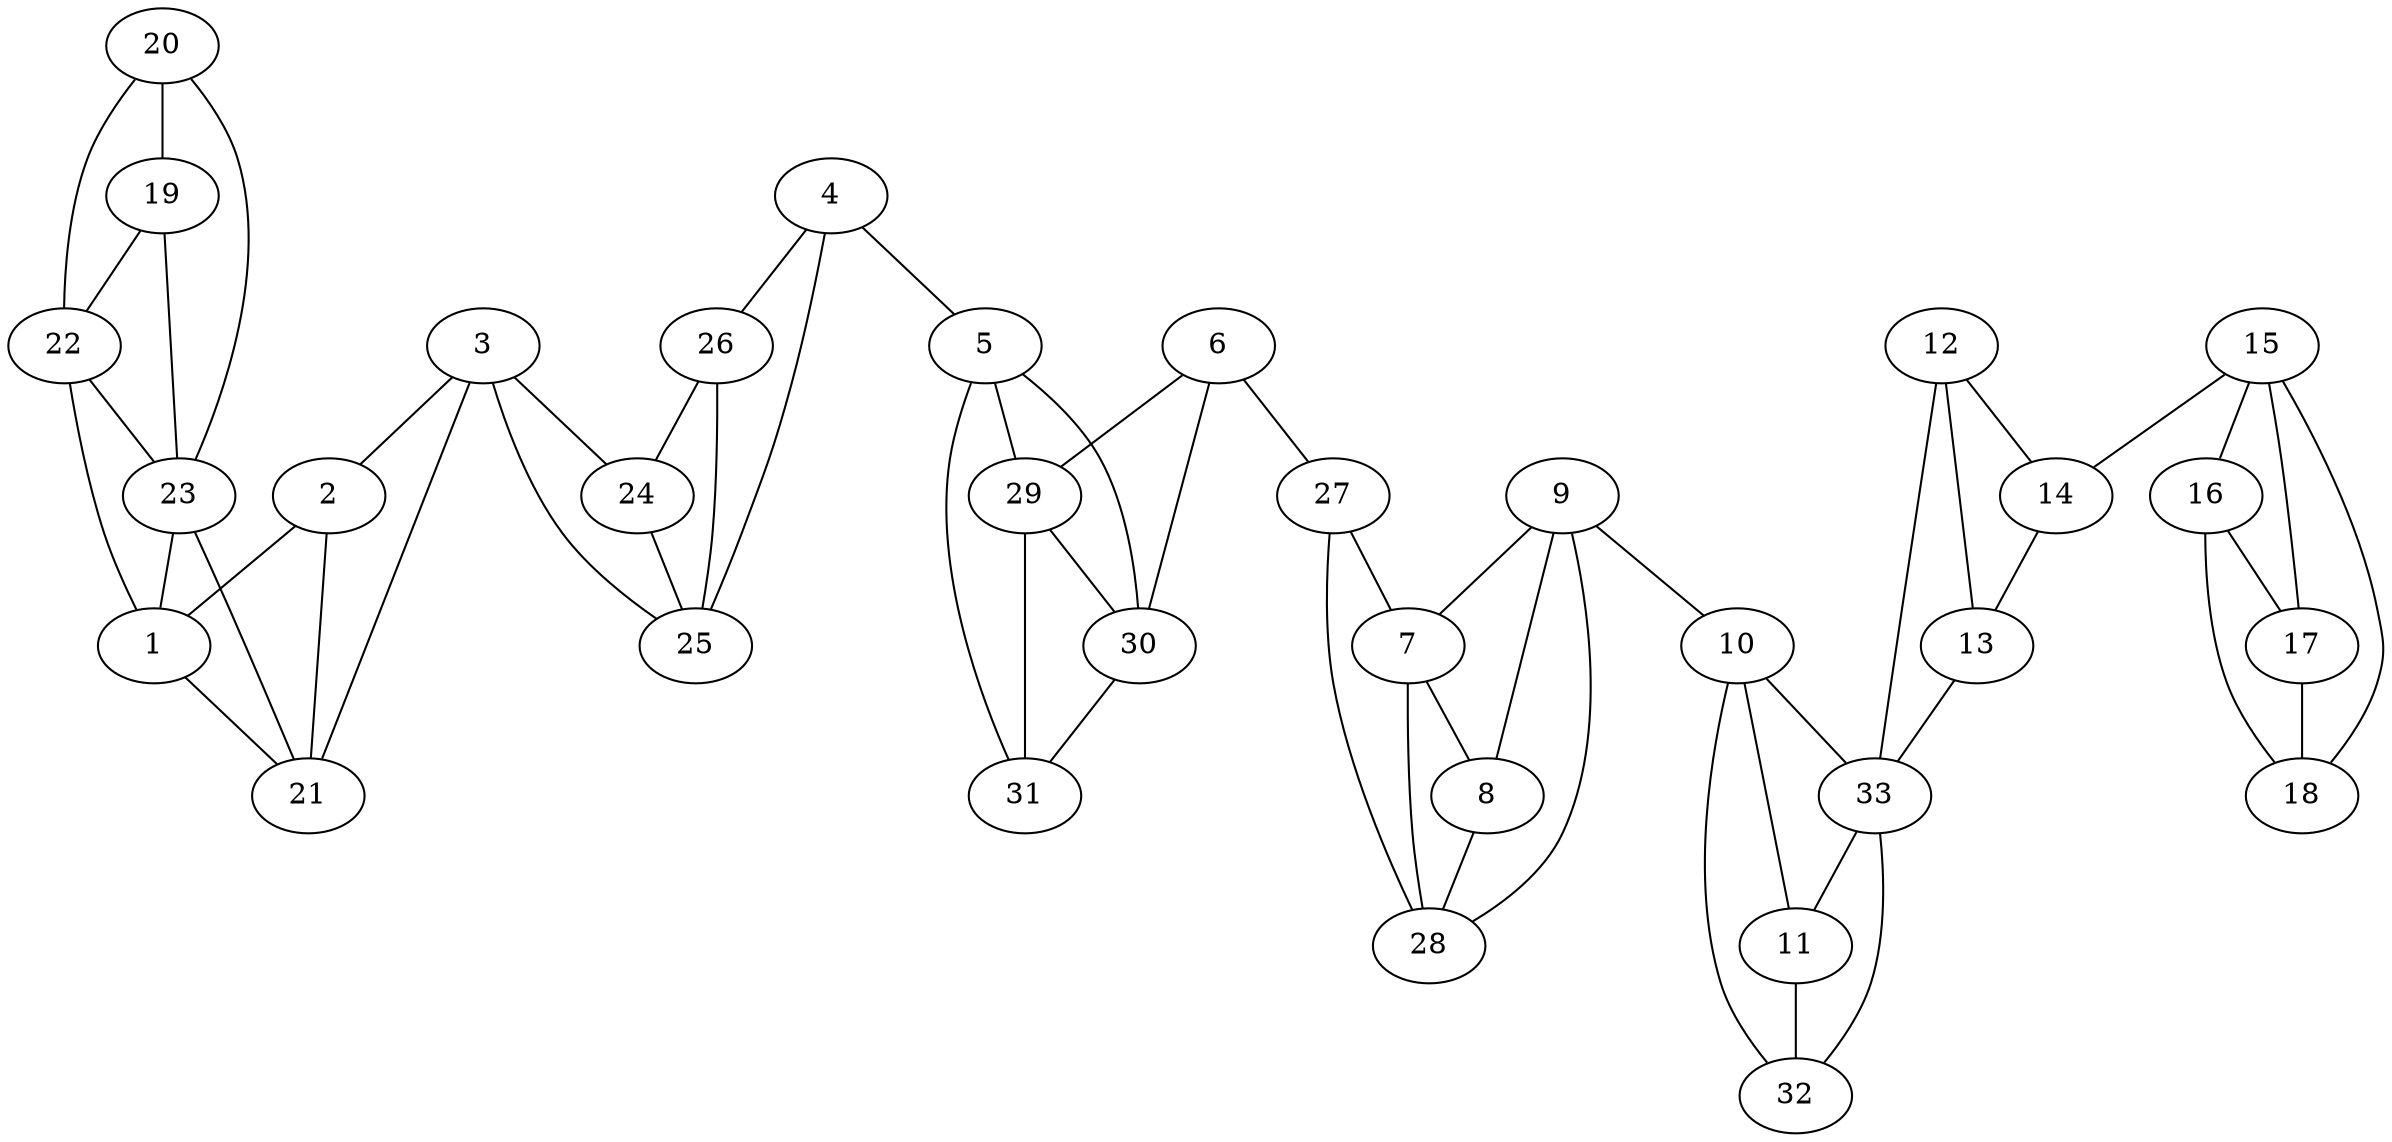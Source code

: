 graph pdb1fmk {
	1	 [aaLength=3,
		sequence=TSR,
		type=0];
	21	 [aaLength=3,
		sequence=TQF,
		type=1];
	1 -- 21	 [distance0="3.0",
		frequency=1,
		type0=1];
	2	 [aaLength=3,
		sequence=QQL,
		type=0];
	2 -- 1	 [distance0="9.0",
		frequency=1,
		type0=2];
	2 -- 21	 [distance0="6.0",
		frequency=1,
		type0=1];
	3	 [aaLength=8,
		sequence=GLCHRLTT,
		type=0];
	3 -- 2	 [distance0="12.0",
		frequency=1,
		type0=1];
	3 -- 21	 [distance0="18.0",
		frequency=1,
		type0=3];
	24	 [aaLength=5,
		sequence=QGLAK,
		type=1];
	3 -- 24	 [distance0="17.0",
		distance1="0.0",
		frequency=2,
		type0=2,
		type1=4];
	4	 [aaLength=8,
		sequence=PEAFLQEA,
		type=0];
	5	 [aaLength=3,
		sequence=SLL,
		type=0];
	4 -- 5	 [distance0="41.0",
		distance1="0.0",
		frequency=2,
		type0=3,
		type1=4];
	25	 [aaLength=9,
		sequence=ESLRLEVKL,
		type=1];
	4 -- 25	 [distance0="39.0",
		frequency=1,
		type0=2];
	26	 [aaLength=9,
		sequence=CFGEVWMGT,
		type=1];
	4 -- 26	 [distance0="27.0",
		frequency=1,
		type0=1];
	29	 [aaLength=8,
		sequence=ASGMAYVE,
		type=1];
	5 -- 29	 [distance0="26.0",
		frequency=1,
		type0=3];
	30	 [aaLength=6,
		sequence=QLVDMA,
		type=1];
	5 -- 30	 [distance0="17.0",
		frequency=1,
		type0=2];
	31	 [aaLength=6,
		sequence=DFLKGE,
		type=1];
	5 -- 31	 [distance0="3.0",
		distance1="0.0",
		frequency=2,
		type0=1,
		type1=5];
	6	 [aaLength=13,
		sequence=RDLRAANILVGEN,
		type=0];
	27	 [aaLength=5,
		sequence=GLARL,
		type=1];
	6 -- 27	 [distance0="21.0",
		distance1="0.0",
		frequency=2,
		type0=2,
		type1=4];
	6 -- 29	 [distance0="14.0",
		frequency=1,
		type0=1];
	6 -- 30	 [distance0="23.0",
		frequency=1,
		type0=3];
	7	 [aaLength=5,
		sequence=KWTAP,
		type=0];
	8	 [aaLength=6,
		sequence=AALYGR,
		type=0];
	7 -- 8	 [distance0="6.0",
		distance1="0.0",
		frequency=2,
		type0=1,
		type1=4];
	28	 [aaLength=5,
		sequence=EYTAR,
		type=1];
	7 -- 28	 [distance0="12.0",
		frequency=1,
		type0=2];
	8 -- 28	 [distance0="18.0",
		frequency=1,
		type0=3];
	9	 [aaLength=20,
		sequence=IKSDVWSFGILLTELTTKGR,
		type=0];
	9 -- 8	 [distance0="8.0",
		frequency=1,
		type0=1];
	9 -- 7	 [distance0="14.0",
		frequency=1,
		type0=2];
	10	 [aaLength=3,
		sequence=EVL,
		type=0];
	9 -- 10	 [distance0="0.0",
		frequency=1,
		type0=4];
	9 -- 28	 [distance0="26.0",
		frequency=1,
		type0=3];
	11	 [aaLength=3,
		sequence=RGY,
		type=0];
	10 -- 11	 [distance0="7.0",
		frequency=1,
		type0=2];
	32	 [aaLength=3,
		sequence=DQV,
		type=1];
	10 -- 32	 [distance0="3.0",
		distance1="0.0",
		frequency=2,
		type0=1,
		type1=5];
	33	 [aaLength=3,
		sequence=MPC,
		type=1];
	10 -- 33	 [distance0="11.0",
		frequency=1,
		type0=3];
	11 -- 32	 [distance0="4.0",
		frequency=1,
		type0=1];
	12	 [aaLength=3,
		sequence=PTF,
		type=0];
	13	 [aaLength=6,
		sequence=LQAFLE,
		type=0];
	12 -- 13	 [distance0="5.0",
		distance1="0.0",
		frequency=2,
		type0=1,
		type1=4];
	14	 [aaLength=16,
		sequence=STEPQXQPGENL,
		type=0];
	12 -- 14	 [distance0="15.0",
		frequency=1,
		type0=2];
	12 -- 33	 [distance0="26.0",
		frequency=1,
		type0=3];
	13 -- 33	 [distance0="31.0",
		frequency=1,
		type0=3];
	14 -- 13	 [distance0="10.0",
		frequency=1,
		type0=1];
	15	 [aaLength=9,
		sequence=vanDerWaals,
		type=0];
	15 -- 14	 [distance0="27.0",
		frequency=1,
		type0=2];
	16	 [aaLength=10,
		sequence=vanDerWaals,
		type=0];
	15 -- 16	 [distance0="21.0",
		distance1="0.0",
		frequency=2,
		type0=1,
		type1=4];
	17	 [aaLength=3,
		sequence=vanDerWaals,
		type=0];
	15 -- 17	 [distance0="35.0",
		frequency=1,
		type0=3];
	16 -- 17	 [distance0="14.0",
		distance1="0.0",
		frequency=2,
		type0=1,
		type1=4];
	18	 [aaLength=9,
		sequence=vanDerWaals,
		type=0];
	16 -- 18	 [distance0="20.0",
		frequency=1,
		type0=2];
	17 -- 18	 [distance0="6.0",
		distance1="0.0",
		frequency=2,
		type0=1,
		type1=4];
	18 -- 15	 [distance0="41.0",
		frequency=1,
		type0=3];
	19	 [aaLength=4,
		sequence=VSDF,
		type=1];
	22	 [aaLength=5,
		sequence=VKHYK,
		type=1];
	19 -- 22	 [distance0="11.0",
		distance1="0.0",
		frequency=2,
		type0=1,
		type1=4];
	23	 [aaLength=5,
		sequence=GGFYI,
		type=1];
	19 -- 23	 [distance0="22.0",
		frequency=1,
		type0=2];
	20	 [aaLength=5,
		sequence=AENPR,
		type=1];
	20 -- 19	 [distance0="23.0",
		distance1="0.0",
		frequency=2,
		type0=1,
		type1=4];
	20 -- 22	 [distance0="34.0",
		frequency=1,
		type0=2];
	20 -- 23	 [distance0="45.0",
		frequency=1,
		type0=3];
	22 -- 1	 [distance0="16.0",
		frequency=1,
		type0=3];
	22 -- 23	 [distance0="11.0",
		distance1="0.0",
		frequency=2,
		type0=2,
		type1=4];
	23 -- 1	 [distance0="5.0",
		frequency=1,
		type0=1];
	23 -- 21	 [distance0="8.0",
		distance1="0.0",
		frequency=2,
		type0=2,
		type1=4];
	24 -- 25	 [distance0="12.0",
		distance1="0.0",
		frequency=2,
		type0=1,
		type1=4];
	25 -- 3	 [distance0="29.0",
		frequency=1,
		type0=3];
	26 -- 24	 [distance0="24.0",
		frequency=1,
		type0=2];
	26 -- 25	 [distance0="12.0",
		frequency=1,
		type0=1];
	27 -- 7	 [distance0="21.0",
		frequency=1,
		type0=3];
	27 -- 28	 [distance0="9.0",
		distance1="0.0",
		frequency=2,
		type0=1,
		type1=4];
	29 -- 30	 [distance0="9.0",
		frequency=1,
		type0=1];
	29 -- 31	 [distance0="23.0",
		frequency=1,
		type0=3];
	30 -- 31	 [distance0="14.0",
		frequency=1,
		type0=2];
	33 -- 11	 [distance0="4.0",
		frequency=1,
		type0=1];
	33 -- 32	 [distance0="8.0",
		frequency=1,
		type0=2];
}
